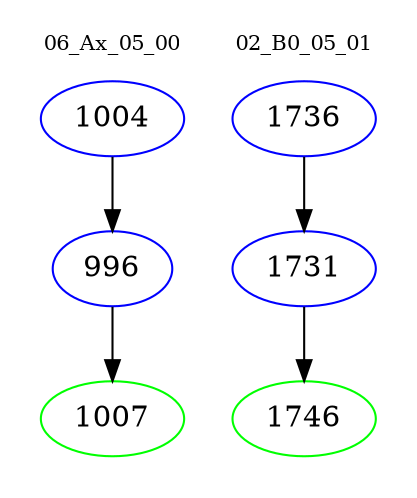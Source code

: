 digraph{
subgraph cluster_0 {
color = white
label = "06_Ax_05_00";
fontsize=10;
T0_1004 [label="1004", color="blue"]
T0_1004 -> T0_996 [color="black"]
T0_996 [label="996", color="blue"]
T0_996 -> T0_1007 [color="black"]
T0_1007 [label="1007", color="green"]
}
subgraph cluster_1 {
color = white
label = "02_B0_05_01";
fontsize=10;
T1_1736 [label="1736", color="blue"]
T1_1736 -> T1_1731 [color="black"]
T1_1731 [label="1731", color="blue"]
T1_1731 -> T1_1746 [color="black"]
T1_1746 [label="1746", color="green"]
}
}

